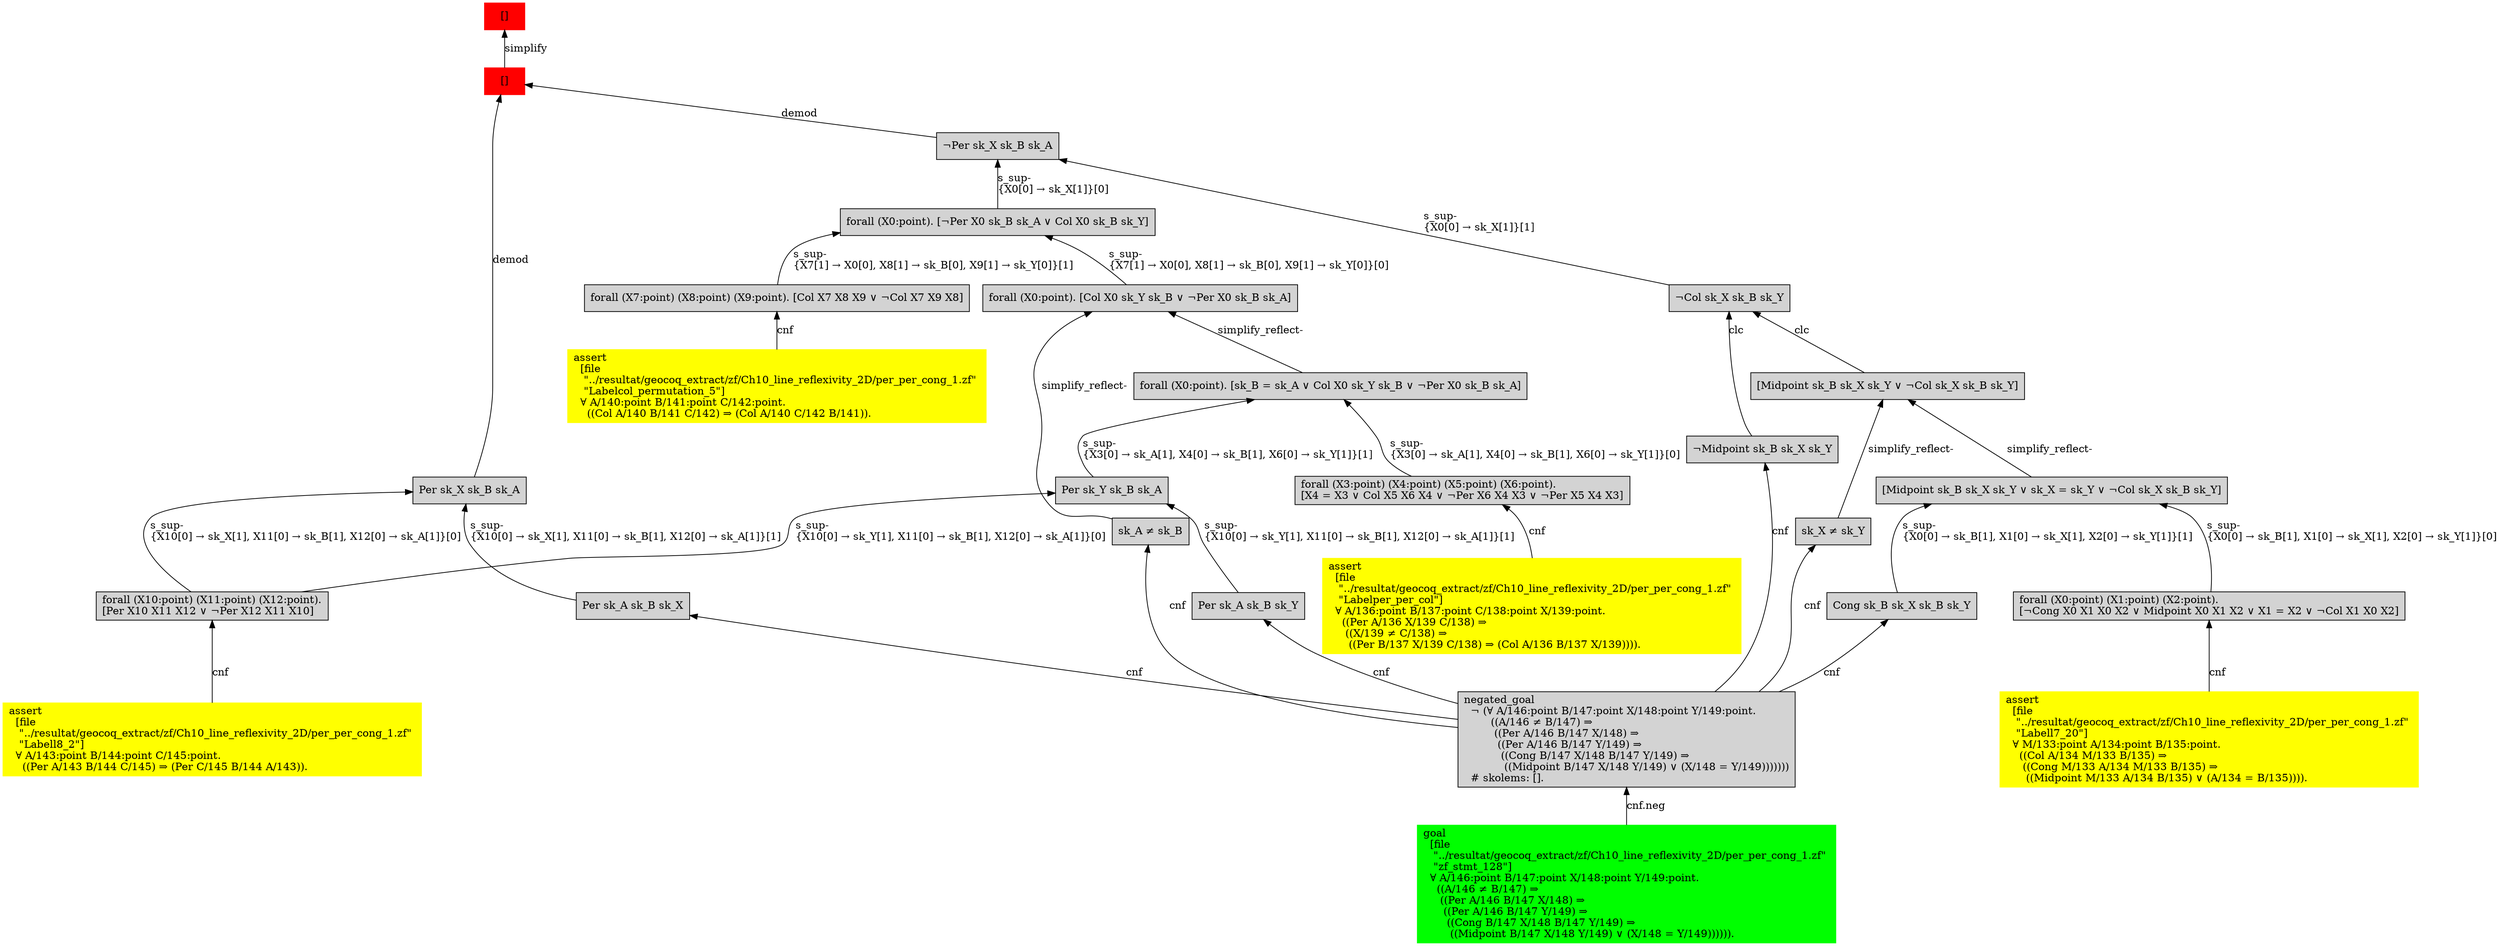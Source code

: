 digraph "unsat_graph" {
  vertex_0 [color=red, label="[]", shape=box, style=filled];
  vertex_0 -> vertex_1 [label="simplify", dir="back"];
  vertex_1 [color=red, label="[]", shape=box, style=filled];
  vertex_1 -> vertex_2 [label="demod", dir="back"];
  vertex_2 [shape=box, label="Per sk_X sk_B sk_A\l", style=filled];
  vertex_2 -> vertex_3 [label="s_sup-\l\{X10[0] → sk_X[1], X11[0] → sk_B[1], X12[0] → sk_A[1]\}[0]\l", dir="back"];
  vertex_3 [shape=box, label="forall (X10:point) (X11:point) (X12:point).\l[Per X10 X11 X12 ∨ ¬Per X12 X11 X10]\l", style=filled];
  vertex_3 -> vertex_4 [label="cnf", dir="back"];
  vertex_4 [color=yellow, shape=box, label="assert\l  [file\l   \"../resultat/geocoq_extract/zf/Ch10_line_reflexivity_2D/per_per_cong_1.zf\" \l   \"Labell8_2\"]\l  ∀ A/143:point B/144:point C/145:point.\l    ((Per A/143 B/144 C/145) ⇒ (Per C/145 B/144 A/143)).\l", style=filled];
  vertex_2 -> vertex_5 [label="s_sup-\l\{X10[0] → sk_X[1], X11[0] → sk_B[1], X12[0] → sk_A[1]\}[1]\l", dir="back"];
  vertex_5 [shape=box, label="Per sk_A sk_B sk_X\l", style=filled];
  vertex_5 -> vertex_6 [label="cnf", dir="back"];
  vertex_6 [shape=box, label="negated_goal\l  ¬ (∀ A/146:point B/147:point X/148:point Y/149:point.\l        ((A/146 ≠ B/147) ⇒\l         ((Per A/146 B/147 X/148) ⇒\l          ((Per A/146 B/147 Y/149) ⇒\l           ((Cong B/147 X/148 B/147 Y/149) ⇒\l            ((Midpoint B/147 X/148 Y/149) ∨ (X/148 = Y/149)))))))\l  # skolems: [].\l", style=filled];
  vertex_6 -> vertex_7 [label="cnf.neg", dir="back"];
  vertex_7 [color=green, shape=box, label="goal\l  [file\l   \"../resultat/geocoq_extract/zf/Ch10_line_reflexivity_2D/per_per_cong_1.zf\" \l   \"zf_stmt_128\"]\l  ∀ A/146:point B/147:point X/148:point Y/149:point.\l    ((A/146 ≠ B/147) ⇒\l     ((Per A/146 B/147 X/148) ⇒\l      ((Per A/146 B/147 Y/149) ⇒\l       ((Cong B/147 X/148 B/147 Y/149) ⇒\l        ((Midpoint B/147 X/148 Y/149) ∨ (X/148 = Y/149)))))).\l", style=filled];
  vertex_1 -> vertex_8 [label="demod", dir="back"];
  vertex_8 [shape=box, label="¬Per sk_X sk_B sk_A\l", style=filled];
  vertex_8 -> vertex_9 [label="s_sup-\l\{X0[0] → sk_X[1]\}[1]\l", dir="back"];
  vertex_9 [shape=box, label="¬Col sk_X sk_B sk_Y\l", style=filled];
  vertex_9 -> vertex_10 [label="clc", dir="back"];
  vertex_10 [shape=box, label="¬Midpoint sk_B sk_X sk_Y\l", style=filled];
  vertex_10 -> vertex_6 [label="cnf", dir="back"];
  vertex_9 -> vertex_11 [label="clc", dir="back"];
  vertex_11 [shape=box, label="[Midpoint sk_B sk_X sk_Y ∨ ¬Col sk_X sk_B sk_Y]\l", style=filled];
  vertex_11 -> vertex_12 [label="simplify_reflect-", dir="back"];
  vertex_12 [shape=box, label="sk_X ≠ sk_Y\l", style=filled];
  vertex_12 -> vertex_6 [label="cnf", dir="back"];
  vertex_11 -> vertex_13 [label="simplify_reflect-", dir="back"];
  vertex_13 [shape=box, label="[Midpoint sk_B sk_X sk_Y ∨ sk_X = sk_Y ∨ ¬Col sk_X sk_B sk_Y]\l", style=filled];
  vertex_13 -> vertex_14 [label="s_sup-\l\{X0[0] → sk_B[1], X1[0] → sk_X[1], X2[0] → sk_Y[1]\}[0]\l", dir="back"];
  vertex_14 [shape=box, label="forall (X0:point) (X1:point) (X2:point).\l[¬Cong X0 X1 X0 X2 ∨ Midpoint X0 X1 X2 ∨ X1 = X2 ∨ ¬Col X1 X0 X2]\l", style=filled];
  vertex_14 -> vertex_15 [label="cnf", dir="back"];
  vertex_15 [color=yellow, shape=box, label="assert\l  [file\l   \"../resultat/geocoq_extract/zf/Ch10_line_reflexivity_2D/per_per_cong_1.zf\" \l   \"Labell7_20\"]\l  ∀ M/133:point A/134:point B/135:point.\l    ((Col A/134 M/133 B/135) ⇒\l     ((Cong M/133 A/134 M/133 B/135) ⇒\l      ((Midpoint M/133 A/134 B/135) ∨ (A/134 = B/135)))).\l", style=filled];
  vertex_13 -> vertex_16 [label="s_sup-\l\{X0[0] → sk_B[1], X1[0] → sk_X[1], X2[0] → sk_Y[1]\}[1]\l", dir="back"];
  vertex_16 [shape=box, label="Cong sk_B sk_X sk_B sk_Y\l", style=filled];
  vertex_16 -> vertex_6 [label="cnf", dir="back"];
  vertex_8 -> vertex_17 [label="s_sup-\l\{X0[0] → sk_X[1]\}[0]\l", dir="back"];
  vertex_17 [shape=box, label="forall (X0:point). [¬Per X0 sk_B sk_A ∨ Col X0 sk_B sk_Y]\l", style=filled];
  vertex_17 -> vertex_18 [label="s_sup-\l\{X7[1] → X0[0], X8[1] → sk_B[0], X9[1] → sk_Y[0]\}[1]\l", dir="back"];
  vertex_18 [shape=box, label="forall (X7:point) (X8:point) (X9:point). [Col X7 X8 X9 ∨ ¬Col X7 X9 X8]\l", style=filled];
  vertex_18 -> vertex_19 [label="cnf", dir="back"];
  vertex_19 [color=yellow, shape=box, label="assert\l  [file\l   \"../resultat/geocoq_extract/zf/Ch10_line_reflexivity_2D/per_per_cong_1.zf\" \l   \"Labelcol_permutation_5\"]\l  ∀ A/140:point B/141:point C/142:point.\l    ((Col A/140 B/141 C/142) ⇒ (Col A/140 C/142 B/141)).\l", style=filled];
  vertex_17 -> vertex_20 [label="s_sup-\l\{X7[1] → X0[0], X8[1] → sk_B[0], X9[1] → sk_Y[0]\}[0]\l", dir="back"];
  vertex_20 [shape=box, label="forall (X0:point). [Col X0 sk_Y sk_B ∨ ¬Per X0 sk_B sk_A]\l", style=filled];
  vertex_20 -> vertex_21 [label="simplify_reflect-", dir="back"];
  vertex_21 [shape=box, label="sk_A ≠ sk_B\l", style=filled];
  vertex_21 -> vertex_6 [label="cnf", dir="back"];
  vertex_20 -> vertex_22 [label="simplify_reflect-", dir="back"];
  vertex_22 [shape=box, label="forall (X0:point). [sk_B = sk_A ∨ Col X0 sk_Y sk_B ∨ ¬Per X0 sk_B sk_A]\l", style=filled];
  vertex_22 -> vertex_23 [label="s_sup-\l\{X3[0] → sk_A[1], X4[0] → sk_B[1], X6[0] → sk_Y[1]\}[0]\l", dir="back"];
  vertex_23 [shape=box, label="forall (X3:point) (X4:point) (X5:point) (X6:point).\l[X4 = X3 ∨ Col X5 X6 X4 ∨ ¬Per X6 X4 X3 ∨ ¬Per X5 X4 X3]\l", style=filled];
  vertex_23 -> vertex_24 [label="cnf", dir="back"];
  vertex_24 [color=yellow, shape=box, label="assert\l  [file\l   \"../resultat/geocoq_extract/zf/Ch10_line_reflexivity_2D/per_per_cong_1.zf\" \l   \"Labelper_per_col\"]\l  ∀ A/136:point B/137:point C/138:point X/139:point.\l    ((Per A/136 X/139 C/138) ⇒\l     ((X/139 ≠ C/138) ⇒\l      ((Per B/137 X/139 C/138) ⇒ (Col A/136 B/137 X/139)))).\l", style=filled];
  vertex_22 -> vertex_25 [label="s_sup-\l\{X3[0] → sk_A[1], X4[0] → sk_B[1], X6[0] → sk_Y[1]\}[1]\l", dir="back"];
  vertex_25 [shape=box, label="Per sk_Y sk_B sk_A\l", style=filled];
  vertex_25 -> vertex_3 [label="s_sup-\l\{X10[0] → sk_Y[1], X11[0] → sk_B[1], X12[0] → sk_A[1]\}[0]\l", dir="back"];
  vertex_25 -> vertex_26 [label="s_sup-\l\{X10[0] → sk_Y[1], X11[0] → sk_B[1], X12[0] → sk_A[1]\}[1]\l", dir="back"];
  vertex_26 [shape=box, label="Per sk_A sk_B sk_Y\l", style=filled];
  vertex_26 -> vertex_6 [label="cnf", dir="back"];
  }


